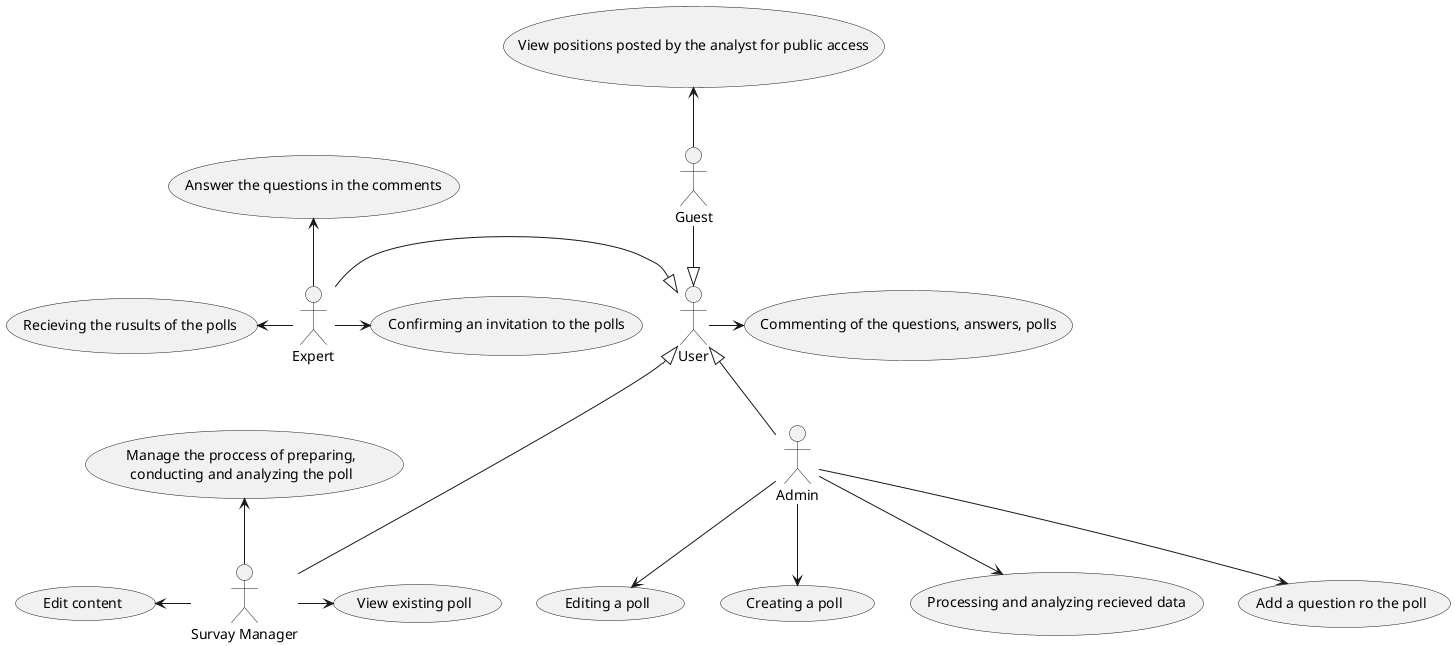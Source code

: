 @startuml
 actor Admin
 actor Guest
 actor User
 actor Expert
 actor "Survay Manager" as SM
 
 usecase "Editing a poll" as UC1
 usecase "Creating a poll" as UC2
 usecase "Processing and analyzing recieved data" as UC3
 usecase "Add a question ro the poll" as UC4
 
 
 usecase "Commenting of the questions, answers, polls" as UC5
 usecase "View positions posted by the analyst for public access" as UC6

 usecase "Manage the proccess of preparing,\nconducting and analyzing the poll" as UC7
 usecase "Edit content" as UC8
 usecase "View existing poll" as UC9
 
 usecase "Confirming an invitation to the polls" as UC10
 usecase "Recieving the rusults of the polls" as UC11
 usecase "Answer the questions in the comments" as UC12
 
 'Usecases for Admin
 Admin --> UC1
 Admin --> UC2
 Admin --> UC3
 Admin --> UC4
 Admin -up-|> User
 
 'Usecases for User
 User -right->UC5

 
 'Usecases for Guest
 Guest -up->UC6
 Guest --|> User
 
 'Usecases for Survay Manager
 SM -up->UC7
 SM -left->UC8
 SM ->UC9
 SM -u--|>User
 
 'Usecases for Expert
 Expert ->UC10
 Expert -left->UC11
 Expert -up->UC12
 Expert -|>User
 
 
 @enduml
